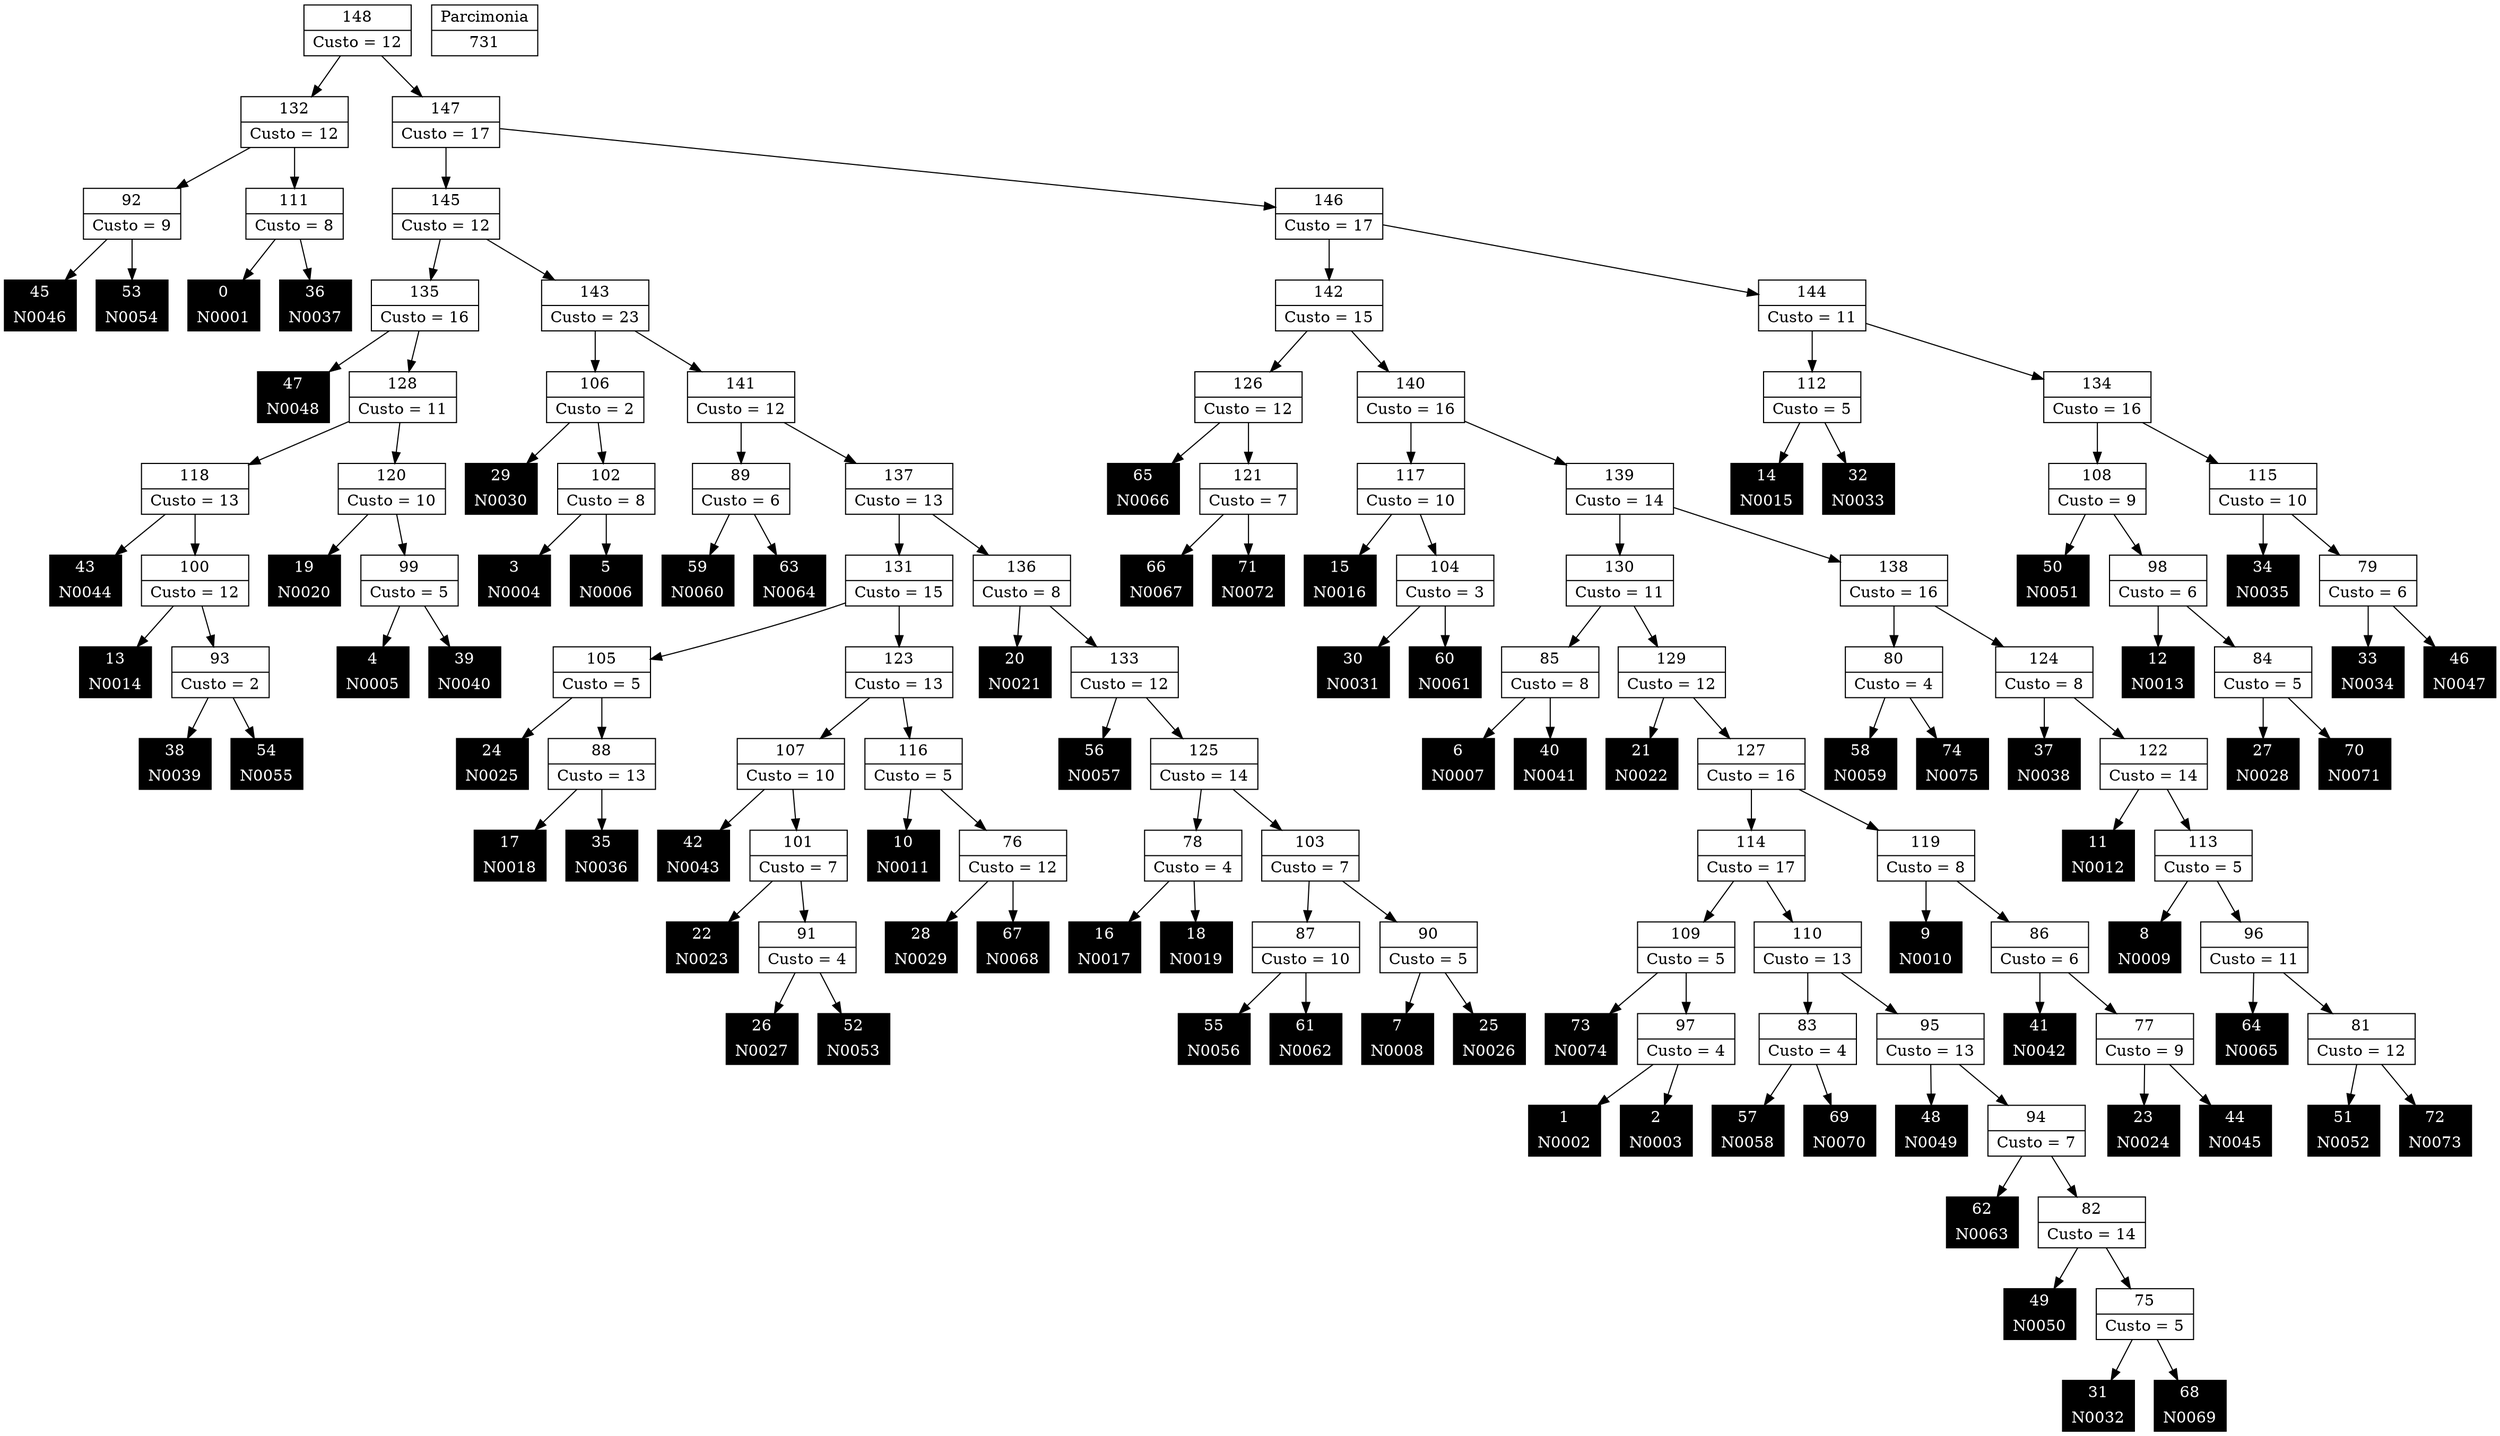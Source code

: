 Digraph G {
0 [shape="record", label="{0 | N0001}",style=filled, color=black, fontcolor=white,fontsize=14, height=0.5]
1 [shape="record", label="{1 | N0002}",style=filled, color=black, fontcolor=white,fontsize=14, height=0.5]
2 [shape="record", label="{2 | N0003}",style=filled, color=black, fontcolor=white,fontsize=14, height=0.5]
3 [shape="record", label="{3 | N0004}",style=filled, color=black, fontcolor=white,fontsize=14, height=0.5]
4 [shape="record", label="{4 | N0005}",style=filled, color=black, fontcolor=white,fontsize=14, height=0.5]
5 [shape="record", label="{5 | N0006}",style=filled, color=black, fontcolor=white,fontsize=14, height=0.5]
6 [shape="record", label="{6 | N0007}",style=filled, color=black, fontcolor=white,fontsize=14, height=0.5]
7 [shape="record", label="{7 | N0008}",style=filled, color=black, fontcolor=white,fontsize=14, height=0.5]
8 [shape="record", label="{8 | N0009}",style=filled, color=black, fontcolor=white,fontsize=14, height=0.5]
9 [shape="record", label="{9 | N0010}",style=filled, color=black, fontcolor=white,fontsize=14, height=0.5]
10 [shape="record", label="{10 | N0011}",style=filled, color=black, fontcolor=white,fontsize=14, height=0.5]
11 [shape="record", label="{11 | N0012}",style=filled, color=black, fontcolor=white,fontsize=14, height=0.5]
12 [shape="record", label="{12 | N0013}",style=filled, color=black, fontcolor=white,fontsize=14, height=0.5]
13 [shape="record", label="{13 | N0014}",style=filled, color=black, fontcolor=white,fontsize=14, height=0.5]
14 [shape="record", label="{14 | N0015}",style=filled, color=black, fontcolor=white,fontsize=14, height=0.5]
15 [shape="record", label="{15 | N0016}",style=filled, color=black, fontcolor=white,fontsize=14, height=0.5]
16 [shape="record", label="{16 | N0017}",style=filled, color=black, fontcolor=white,fontsize=14, height=0.5]
17 [shape="record", label="{17 | N0018}",style=filled, color=black, fontcolor=white,fontsize=14, height=0.5]
18 [shape="record", label="{18 | N0019}",style=filled, color=black, fontcolor=white,fontsize=14, height=0.5]
19 [shape="record", label="{19 | N0020}",style=filled, color=black, fontcolor=white,fontsize=14, height=0.5]
20 [shape="record", label="{20 | N0021}",style=filled, color=black, fontcolor=white,fontsize=14, height=0.5]
21 [shape="record", label="{21 | N0022}",style=filled, color=black, fontcolor=white,fontsize=14, height=0.5]
22 [shape="record", label="{22 | N0023}",style=filled, color=black, fontcolor=white,fontsize=14, height=0.5]
23 [shape="record", label="{23 | N0024}",style=filled, color=black, fontcolor=white,fontsize=14, height=0.5]
24 [shape="record", label="{24 | N0025}",style=filled, color=black, fontcolor=white,fontsize=14, height=0.5]
25 [shape="record", label="{25 | N0026}",style=filled, color=black, fontcolor=white,fontsize=14, height=0.5]
26 [shape="record", label="{26 | N0027}",style=filled, color=black, fontcolor=white,fontsize=14, height=0.5]
27 [shape="record", label="{27 | N0028}",style=filled, color=black, fontcolor=white,fontsize=14, height=0.5]
28 [shape="record", label="{28 | N0029}",style=filled, color=black, fontcolor=white,fontsize=14, height=0.5]
29 [shape="record", label="{29 | N0030}",style=filled, color=black, fontcolor=white,fontsize=14, height=0.5]
30 [shape="record", label="{30 | N0031}",style=filled, color=black, fontcolor=white,fontsize=14, height=0.5]
31 [shape="record", label="{31 | N0032}",style=filled, color=black, fontcolor=white,fontsize=14, height=0.5]
32 [shape="record", label="{32 | N0033}",style=filled, color=black, fontcolor=white,fontsize=14, height=0.5]
33 [shape="record", label="{33 | N0034}",style=filled, color=black, fontcolor=white,fontsize=14, height=0.5]
34 [shape="record", label="{34 | N0035}",style=filled, color=black, fontcolor=white,fontsize=14, height=0.5]
35 [shape="record", label="{35 | N0036}",style=filled, color=black, fontcolor=white,fontsize=14, height=0.5]
36 [shape="record", label="{36 | N0037}",style=filled, color=black, fontcolor=white,fontsize=14, height=0.5]
37 [shape="record", label="{37 | N0038}",style=filled, color=black, fontcolor=white,fontsize=14, height=0.5]
38 [shape="record", label="{38 | N0039}",style=filled, color=black, fontcolor=white,fontsize=14, height=0.5]
39 [shape="record", label="{39 | N0040}",style=filled, color=black, fontcolor=white,fontsize=14, height=0.5]
40 [shape="record", label="{40 | N0041}",style=filled, color=black, fontcolor=white,fontsize=14, height=0.5]
41 [shape="record", label="{41 | N0042}",style=filled, color=black, fontcolor=white,fontsize=14, height=0.5]
42 [shape="record", label="{42 | N0043}",style=filled, color=black, fontcolor=white,fontsize=14, height=0.5]
43 [shape="record", label="{43 | N0044}",style=filled, color=black, fontcolor=white,fontsize=14, height=0.5]
44 [shape="record", label="{44 | N0045}",style=filled, color=black, fontcolor=white,fontsize=14, height=0.5]
45 [shape="record", label="{45 | N0046}",style=filled, color=black, fontcolor=white,fontsize=14, height=0.5]
46 [shape="record", label="{46 | N0047}",style=filled, color=black, fontcolor=white,fontsize=14, height=0.5]
47 [shape="record", label="{47 | N0048}",style=filled, color=black, fontcolor=white,fontsize=14, height=0.5]
48 [shape="record", label="{48 | N0049}",style=filled, color=black, fontcolor=white,fontsize=14, height=0.5]
49 [shape="record", label="{49 | N0050}",style=filled, color=black, fontcolor=white,fontsize=14, height=0.5]
50 [shape="record", label="{50 | N0051}",style=filled, color=black, fontcolor=white,fontsize=14, height=0.5]
51 [shape="record", label="{51 | N0052}",style=filled, color=black, fontcolor=white,fontsize=14, height=0.5]
52 [shape="record", label="{52 | N0053}",style=filled, color=black, fontcolor=white,fontsize=14, height=0.5]
53 [shape="record", label="{53 | N0054}",style=filled, color=black, fontcolor=white,fontsize=14, height=0.5]
54 [shape="record", label="{54 | N0055}",style=filled, color=black, fontcolor=white,fontsize=14, height=0.5]
55 [shape="record", label="{55 | N0056}",style=filled, color=black, fontcolor=white,fontsize=14, height=0.5]
56 [shape="record", label="{56 | N0057}",style=filled, color=black, fontcolor=white,fontsize=14, height=0.5]
57 [shape="record", label="{57 | N0058}",style=filled, color=black, fontcolor=white,fontsize=14, height=0.5]
58 [shape="record", label="{58 | N0059}",style=filled, color=black, fontcolor=white,fontsize=14, height=0.5]
59 [shape="record", label="{59 | N0060}",style=filled, color=black, fontcolor=white,fontsize=14, height=0.5]
60 [shape="record", label="{60 | N0061}",style=filled, color=black, fontcolor=white,fontsize=14, height=0.5]
61 [shape="record", label="{61 | N0062}",style=filled, color=black, fontcolor=white,fontsize=14, height=0.5]
62 [shape="record", label="{62 | N0063}",style=filled, color=black, fontcolor=white,fontsize=14, height=0.5]
63 [shape="record", label="{63 | N0064}",style=filled, color=black, fontcolor=white,fontsize=14, height=0.5]
64 [shape="record", label="{64 | N0065}",style=filled, color=black, fontcolor=white,fontsize=14, height=0.5]
65 [shape="record", label="{65 | N0066}",style=filled, color=black, fontcolor=white,fontsize=14, height=0.5]
66 [shape="record", label="{66 | N0067}",style=filled, color=black, fontcolor=white,fontsize=14, height=0.5]
67 [shape="record", label="{67 | N0068}",style=filled, color=black, fontcolor=white,fontsize=14, height=0.5]
68 [shape="record", label="{68 | N0069}",style=filled, color=black, fontcolor=white,fontsize=14, height=0.5]
69 [shape="record", label="{69 | N0070}",style=filled, color=black, fontcolor=white,fontsize=14, height=0.5]
70 [shape="record", label="{70 | N0071}",style=filled, color=black, fontcolor=white,fontsize=14, height=0.5]
71 [shape="record", label="{71 | N0072}",style=filled, color=black, fontcolor=white,fontsize=14, height=0.5]
72 [shape="record", label="{72 | N0073}",style=filled, color=black, fontcolor=white,fontsize=14, height=0.5]
73 [shape="record", label="{73 | N0074}",style=filled, color=black, fontcolor=white,fontsize=14, height=0.5]
74 [shape="record", label="{74 | N0075}",style=filled, color=black, fontcolor=white,fontsize=14, height=0.5]
75 [shape="record", label="{75|Custo = 5}"]
76 [shape="record", label="{76|Custo = 12}"]
77 [shape="record", label="{77|Custo = 9}"]
78 [shape="record", label="{78|Custo = 4}"]
79 [shape="record", label="{79|Custo = 6}"]
80 [shape="record", label="{80|Custo = 4}"]
81 [shape="record", label="{81|Custo = 12}"]
82 [shape="record", label="{82|Custo = 14}"]
83 [shape="record", label="{83|Custo = 4}"]
84 [shape="record", label="{84|Custo = 5}"]
85 [shape="record", label="{85|Custo = 8}"]
86 [shape="record", label="{86|Custo = 6}"]
87 [shape="record", label="{87|Custo = 10}"]
88 [shape="record", label="{88|Custo = 13}"]
89 [shape="record", label="{89|Custo = 6}"]
90 [shape="record", label="{90|Custo = 5}"]
91 [shape="record", label="{91|Custo = 4}"]
92 [shape="record", label="{92|Custo = 9}"]
93 [shape="record", label="{93|Custo = 2}"]
94 [shape="record", label="{94|Custo = 7}"]
95 [shape="record", label="{95|Custo = 13}"]
96 [shape="record", label="{96|Custo = 11}"]
97 [shape="record", label="{97|Custo = 4}"]
98 [shape="record", label="{98|Custo = 6}"]
99 [shape="record", label="{99|Custo = 5}"]
100 [shape="record", label="{100|Custo = 12}"]
101 [shape="record", label="{101|Custo = 7}"]
102 [shape="record", label="{102|Custo = 8}"]
103 [shape="record", label="{103|Custo = 7}"]
104 [shape="record", label="{104|Custo = 3}"]
105 [shape="record", label="{105|Custo = 5}"]
106 [shape="record", label="{106|Custo = 2}"]
107 [shape="record", label="{107|Custo = 10}"]
108 [shape="record", label="{108|Custo = 9}"]
109 [shape="record", label="{109|Custo = 5}"]
110 [shape="record", label="{110|Custo = 13}"]
111 [shape="record", label="{111|Custo = 8}"]
112 [shape="record", label="{112|Custo = 5}"]
113 [shape="record", label="{113|Custo = 5}"]
114 [shape="record", label="{114|Custo = 17}"]
115 [shape="record", label="{115|Custo = 10}"]
116 [shape="record", label="{116|Custo = 5}"]
117 [shape="record", label="{117|Custo = 10}"]
118 [shape="record", label="{118|Custo = 13}"]
119 [shape="record", label="{119|Custo = 8}"]
120 [shape="record", label="{120|Custo = 10}"]
121 [shape="record", label="{121|Custo = 7}"]
122 [shape="record", label="{122|Custo = 14}"]
123 [shape="record", label="{123|Custo = 13}"]
124 [shape="record", label="{124|Custo = 8}"]
125 [shape="record", label="{125|Custo = 14}"]
126 [shape="record", label="{126|Custo = 12}"]
127 [shape="record", label="{127|Custo = 16}"]
128 [shape="record", label="{128|Custo = 11}"]
129 [shape="record", label="{129|Custo = 12}"]
130 [shape="record", label="{130|Custo = 11}"]
131 [shape="record", label="{131|Custo = 15}"]
132 [shape="record", label="{132|Custo = 12}"]
133 [shape="record", label="{133|Custo = 12}"]
134 [shape="record", label="{134|Custo = 16}"]
135 [shape="record", label="{135|Custo = 16}"]
136 [shape="record", label="{136|Custo = 8}"]
137 [shape="record", label="{137|Custo = 13}"]
138 [shape="record", label="{138|Custo = 16}"]
139 [shape="record", label="{139|Custo = 14}"]
140 [shape="record", label="{140|Custo = 16}"]
141 [shape="record", label="{141|Custo = 12}"]
142 [shape="record", label="{142|Custo = 15}"]
143 [shape="record", label="{143|Custo = 23}"]
144 [shape="record", label="{144|Custo = 11}"]
145 [shape="record", label="{145|Custo = 12}"]
146 [shape="record", label="{146|Custo = 17}"]
147 [shape="record", label="{147|Custo = 17}"]
148 [shape="record", label="{148|Custo = 12}"]

75->68
75->31
76->67
76->28
77->44
77->23
78->18
78->16
79->46
79->33
80->74
80->58
81->72
81->51
82->75
82->49
83->69
83->57
84->70
84->27
85->40
85->6
86->77
86->41
87->61
87->55
88->35
88->17
89->63
89->59
90->25
90->7
91->52
91->26
92->53
92->45
93->54
93->38
94->82
94->62
95->94
95->48
96->81
96->64
97->2
97->1
98->84
98->12
99->39
99->4
100->93
100->13
101->91
101->22
102->5
102->3
103->90
103->87
104->60
104->30
105->88
105->24
106->102
106->29
107->101
107->42
108->98
108->50
109->97
109->73
110->95
110->83
111->36
111->0
112->32
112->14
113->96
113->8
114->110
114->109
115->79
115->34
116->76
116->10
117->104
117->15
118->100
118->43
119->86
119->9
120->99
120->19
121->71
121->66
122->113
122->11
123->116
123->107
124->122
124->37
125->103
125->78
126->121
126->65
127->119
127->114
128->120
128->118
129->127
129->21
130->129
130->85
131->123
131->105
132->111
132->92
133->125
133->56
134->115
134->108
135->128
135->47
136->133
136->20
137->136
137->131
138->124
138->80
139->138
139->130
140->139
140->117
141->137
141->89
142->140
142->126
143->141
143->106
144->134
144->112
145->143
145->135
146->144
146->142
147->146
147->145
148->147
148->132

731 [shape="record", label="{Parcimonia|731}"]
}
